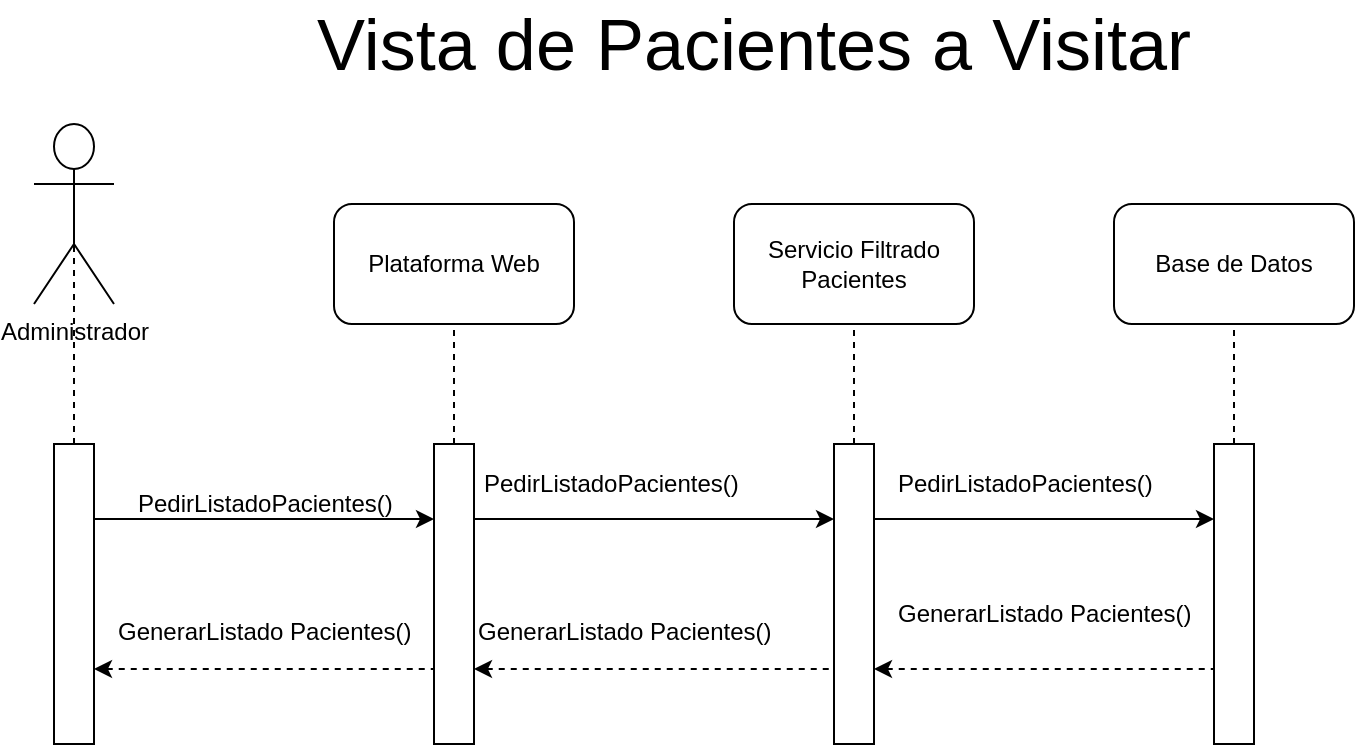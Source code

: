 <mxfile pages="1" version="11.2.8" type="github"><diagram id="3L6v89PZOYf6ov_pPsAB" name="Page-1"><mxGraphModel dx="854" dy="1600" grid="1" gridSize="10" guides="1" tooltips="1" connect="1" arrows="1" fold="1" page="1" pageScale="1" pageWidth="827" pageHeight="1169" math="0" shadow="0"><root><mxCell id="0"/><mxCell id="1" parent="0"/><mxCell id="7yzX-b2iTiGZXbRZxRHi-1" value="Administrador" style="shape=umlActor;verticalLabelPosition=bottom;labelBackgroundColor=#ffffff;verticalAlign=top;html=1;outlineConnect=0;" vertex="1" parent="1"><mxGeometry x="100" y="30" width="40" height="90" as="geometry"/></mxCell><mxCell id="7yzX-b2iTiGZXbRZxRHi-8" value="" style="endArrow=none;dashed=1;html=1;entryX=0.5;entryY=0.5;entryDx=0;entryDy=0;entryPerimeter=0;" edge="1" parent="1" target="7yzX-b2iTiGZXbRZxRHi-1"><mxGeometry width="50" height="50" relative="1" as="geometry"><mxPoint x="120" y="190" as="sourcePoint"/><mxPoint x="120" y="160" as="targetPoint"/></mxGeometry></mxCell><mxCell id="7yzX-b2iTiGZXbRZxRHi-9" value="" style="rounded=0;whiteSpace=wrap;html=1;" vertex="1" parent="1"><mxGeometry x="110" y="190" width="20" height="150" as="geometry"/></mxCell><mxCell id="7yzX-b2iTiGZXbRZxRHi-11" value="&lt;font style=&quot;font-size: 36px&quot;&gt;Vista de Pacientes a Visitar&lt;/font&gt;" style="text;html=1;strokeColor=none;fillColor=none;align=center;verticalAlign=middle;whiteSpace=wrap;rounded=0;" vertex="1" parent="1"><mxGeometry x="200" y="-30" width="520" height="40" as="geometry"/></mxCell><mxCell id="7yzX-b2iTiGZXbRZxRHi-12" value="" style="rounded=0;whiteSpace=wrap;html=1;" vertex="1" parent="1"><mxGeometry x="300" y="190" width="20" height="150" as="geometry"/></mxCell><mxCell id="7yzX-b2iTiGZXbRZxRHi-13" value="" style="rounded=0;whiteSpace=wrap;html=1;" vertex="1" parent="1"><mxGeometry x="500" y="190" width="20" height="150" as="geometry"/></mxCell><mxCell id="7yzX-b2iTiGZXbRZxRHi-14" value="" style="rounded=0;whiteSpace=wrap;html=1;" vertex="1" parent="1"><mxGeometry x="690" y="190" width="20" height="150" as="geometry"/></mxCell><mxCell id="7yzX-b2iTiGZXbRZxRHi-15" value="" style="endArrow=none;dashed=1;html=1;exitX=0.5;exitY=0;exitDx=0;exitDy=0;" edge="1" parent="1" source="7yzX-b2iTiGZXbRZxRHi-12"><mxGeometry width="50" height="50" relative="1" as="geometry"><mxPoint x="300" y="200" as="sourcePoint"/><mxPoint x="310" y="130" as="targetPoint"/></mxGeometry></mxCell><mxCell id="7yzX-b2iTiGZXbRZxRHi-16" value="Plataforma Web" style="rounded=1;whiteSpace=wrap;html=1;" vertex="1" parent="1"><mxGeometry x="250" y="70" width="120" height="60" as="geometry"/></mxCell><mxCell id="7yzX-b2iTiGZXbRZxRHi-17" value="" style="endArrow=none;dashed=1;html=1;exitX=0.5;exitY=0;exitDx=0;exitDy=0;" edge="1" parent="1"><mxGeometry width="50" height="50" relative="1" as="geometry"><mxPoint x="510" y="190" as="sourcePoint"/><mxPoint x="510" y="130" as="targetPoint"/></mxGeometry></mxCell><mxCell id="7yzX-b2iTiGZXbRZxRHi-18" value="Servicio Filtrado Pacientes" style="rounded=1;whiteSpace=wrap;html=1;" vertex="1" parent="1"><mxGeometry x="450" y="70" width="120" height="60" as="geometry"/></mxCell><mxCell id="7yzX-b2iTiGZXbRZxRHi-19" value="" style="endArrow=none;dashed=1;html=1;exitX=0.5;exitY=0;exitDx=0;exitDy=0;" edge="1" parent="1"><mxGeometry width="50" height="50" relative="1" as="geometry"><mxPoint x="700" y="190" as="sourcePoint"/><mxPoint x="700" y="130" as="targetPoint"/></mxGeometry></mxCell><mxCell id="7yzX-b2iTiGZXbRZxRHi-20" value="Base de Datos" style="rounded=1;whiteSpace=wrap;html=1;" vertex="1" parent="1"><mxGeometry x="640" y="70" width="120" height="60" as="geometry"/></mxCell><mxCell id="7yzX-b2iTiGZXbRZxRHi-23" value="" style="endArrow=classic;html=1;exitX=1;exitY=0.25;exitDx=0;exitDy=0;entryX=0;entryY=0.25;entryDx=0;entryDy=0;" edge="1" parent="1" source="7yzX-b2iTiGZXbRZxRHi-9" target="7yzX-b2iTiGZXbRZxRHi-12"><mxGeometry width="50" height="50" relative="1" as="geometry"><mxPoint x="150" y="240" as="sourcePoint"/><mxPoint x="200" y="190" as="targetPoint"/></mxGeometry></mxCell><mxCell id="7yzX-b2iTiGZXbRZxRHi-24" value="" style="endArrow=classic;html=1;exitX=1;exitY=0.25;exitDx=0;exitDy=0;entryX=0;entryY=0.25;entryDx=0;entryDy=0;" edge="1" parent="1" source="7yzX-b2iTiGZXbRZxRHi-12" target="7yzX-b2iTiGZXbRZxRHi-13"><mxGeometry width="50" height="50" relative="1" as="geometry"><mxPoint x="260" y="230" as="sourcePoint"/><mxPoint x="370" y="230" as="targetPoint"/></mxGeometry></mxCell><mxCell id="7yzX-b2iTiGZXbRZxRHi-26" value="" style="endArrow=classic;html=1;exitX=1;exitY=0.25;exitDx=0;exitDy=0;entryX=0;entryY=0.25;entryDx=0;entryDy=0;" edge="1" parent="1" source="7yzX-b2iTiGZXbRZxRHi-13" target="7yzX-b2iTiGZXbRZxRHi-14"><mxGeometry width="50" height="50" relative="1" as="geometry"><mxPoint x="413" y="230" as="sourcePoint"/><mxPoint x="523" y="230" as="targetPoint"/></mxGeometry></mxCell><mxCell id="7yzX-b2iTiGZXbRZxRHi-27" value="" style="endArrow=none;dashed=1;html=1;entryX=0;entryY=0.75;entryDx=0;entryDy=0;exitX=1;exitY=0.75;exitDx=0;exitDy=0;startArrow=classic;startFill=1;" edge="1" parent="1" source="7yzX-b2iTiGZXbRZxRHi-9" target="7yzX-b2iTiGZXbRZxRHi-12"><mxGeometry width="50" height="50" relative="1" as="geometry"><mxPoint x="170" y="320" as="sourcePoint"/><mxPoint x="220" y="270" as="targetPoint"/></mxGeometry></mxCell><mxCell id="7yzX-b2iTiGZXbRZxRHi-29" value="" style="endArrow=none;dashed=1;html=1;entryX=0;entryY=0.75;entryDx=0;entryDy=0;exitX=1;exitY=0.75;exitDx=0;exitDy=0;startArrow=classic;startFill=1;" edge="1" parent="1" source="7yzX-b2iTiGZXbRZxRHi-12" target="7yzX-b2iTiGZXbRZxRHi-13"><mxGeometry width="50" height="50" relative="1" as="geometry"><mxPoint x="260" y="300" as="sourcePoint"/><mxPoint x="370" y="300" as="targetPoint"/></mxGeometry></mxCell><mxCell id="7yzX-b2iTiGZXbRZxRHi-30" value="" style="endArrow=none;dashed=1;html=1;entryX=0;entryY=0.75;entryDx=0;entryDy=0;exitX=1;exitY=0.75;exitDx=0;exitDy=0;startArrow=classic;startFill=1;" edge="1" parent="1" source="7yzX-b2iTiGZXbRZxRHi-13" target="7yzX-b2iTiGZXbRZxRHi-14"><mxGeometry width="50" height="50" relative="1" as="geometry"><mxPoint x="413" y="300" as="sourcePoint"/><mxPoint x="523" y="300" as="targetPoint"/></mxGeometry></mxCell><mxCell id="7yzX-b2iTiGZXbRZxRHi-31" value="PedirListadoPacientes()" style="text;html=1;resizable=0;points=[];autosize=1;align=left;verticalAlign=top;spacingTop=-4;" vertex="1" parent="1"><mxGeometry x="150" y="210" width="150" height="20" as="geometry"/></mxCell><mxCell id="7yzX-b2iTiGZXbRZxRHi-32" value="PedirListadoPacientes()" style="text;html=1;resizable=0;points=[];autosize=1;align=left;verticalAlign=top;spacingTop=-4;" vertex="1" parent="1"><mxGeometry x="323" y="200" width="150" height="20" as="geometry"/></mxCell><mxCell id="7yzX-b2iTiGZXbRZxRHi-33" value="PedirListadoPacientes()" style="text;html=1;resizable=0;points=[];autosize=1;align=left;verticalAlign=top;spacingTop=-4;" vertex="1" parent="1"><mxGeometry x="530" y="200" width="150" height="20" as="geometry"/></mxCell><mxCell id="7yzX-b2iTiGZXbRZxRHi-34" value="GenerarListado Pacientes()" style="text;html=1;resizable=0;points=[];autosize=1;align=left;verticalAlign=top;spacingTop=-4;" vertex="1" parent="1"><mxGeometry x="140" y="274" width="170" height="20" as="geometry"/></mxCell><mxCell id="7yzX-b2iTiGZXbRZxRHi-35" value="GenerarListado Pacientes()" style="text;html=1;resizable=0;points=[];autosize=1;align=left;verticalAlign=top;spacingTop=-4;" vertex="1" parent="1"><mxGeometry x="320" y="274" width="170" height="20" as="geometry"/></mxCell><mxCell id="7yzX-b2iTiGZXbRZxRHi-36" value="GenerarListado Pacientes()" style="text;html=1;resizable=0;points=[];autosize=1;align=left;verticalAlign=top;spacingTop=-4;" vertex="1" parent="1"><mxGeometry x="530" y="265" width="170" height="20" as="geometry"/></mxCell></root></mxGraphModel></diagram></mxfile>